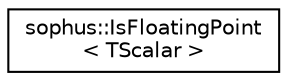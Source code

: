 digraph "Graphical Class Hierarchy"
{
 // LATEX_PDF_SIZE
  edge [fontname="Helvetica",fontsize="10",labelfontname="Helvetica",labelfontsize="10"];
  node [fontname="Helvetica",fontsize="10",shape=record];
  rankdir="LR";
  Node0 [label="sophus::IsFloatingPoint\l\< TScalar \>",height=0.2,width=0.4,color="black", fillcolor="white", style="filled",URL="$structsophus_1_1_is_floating_point.html",tooltip=" "];
}
